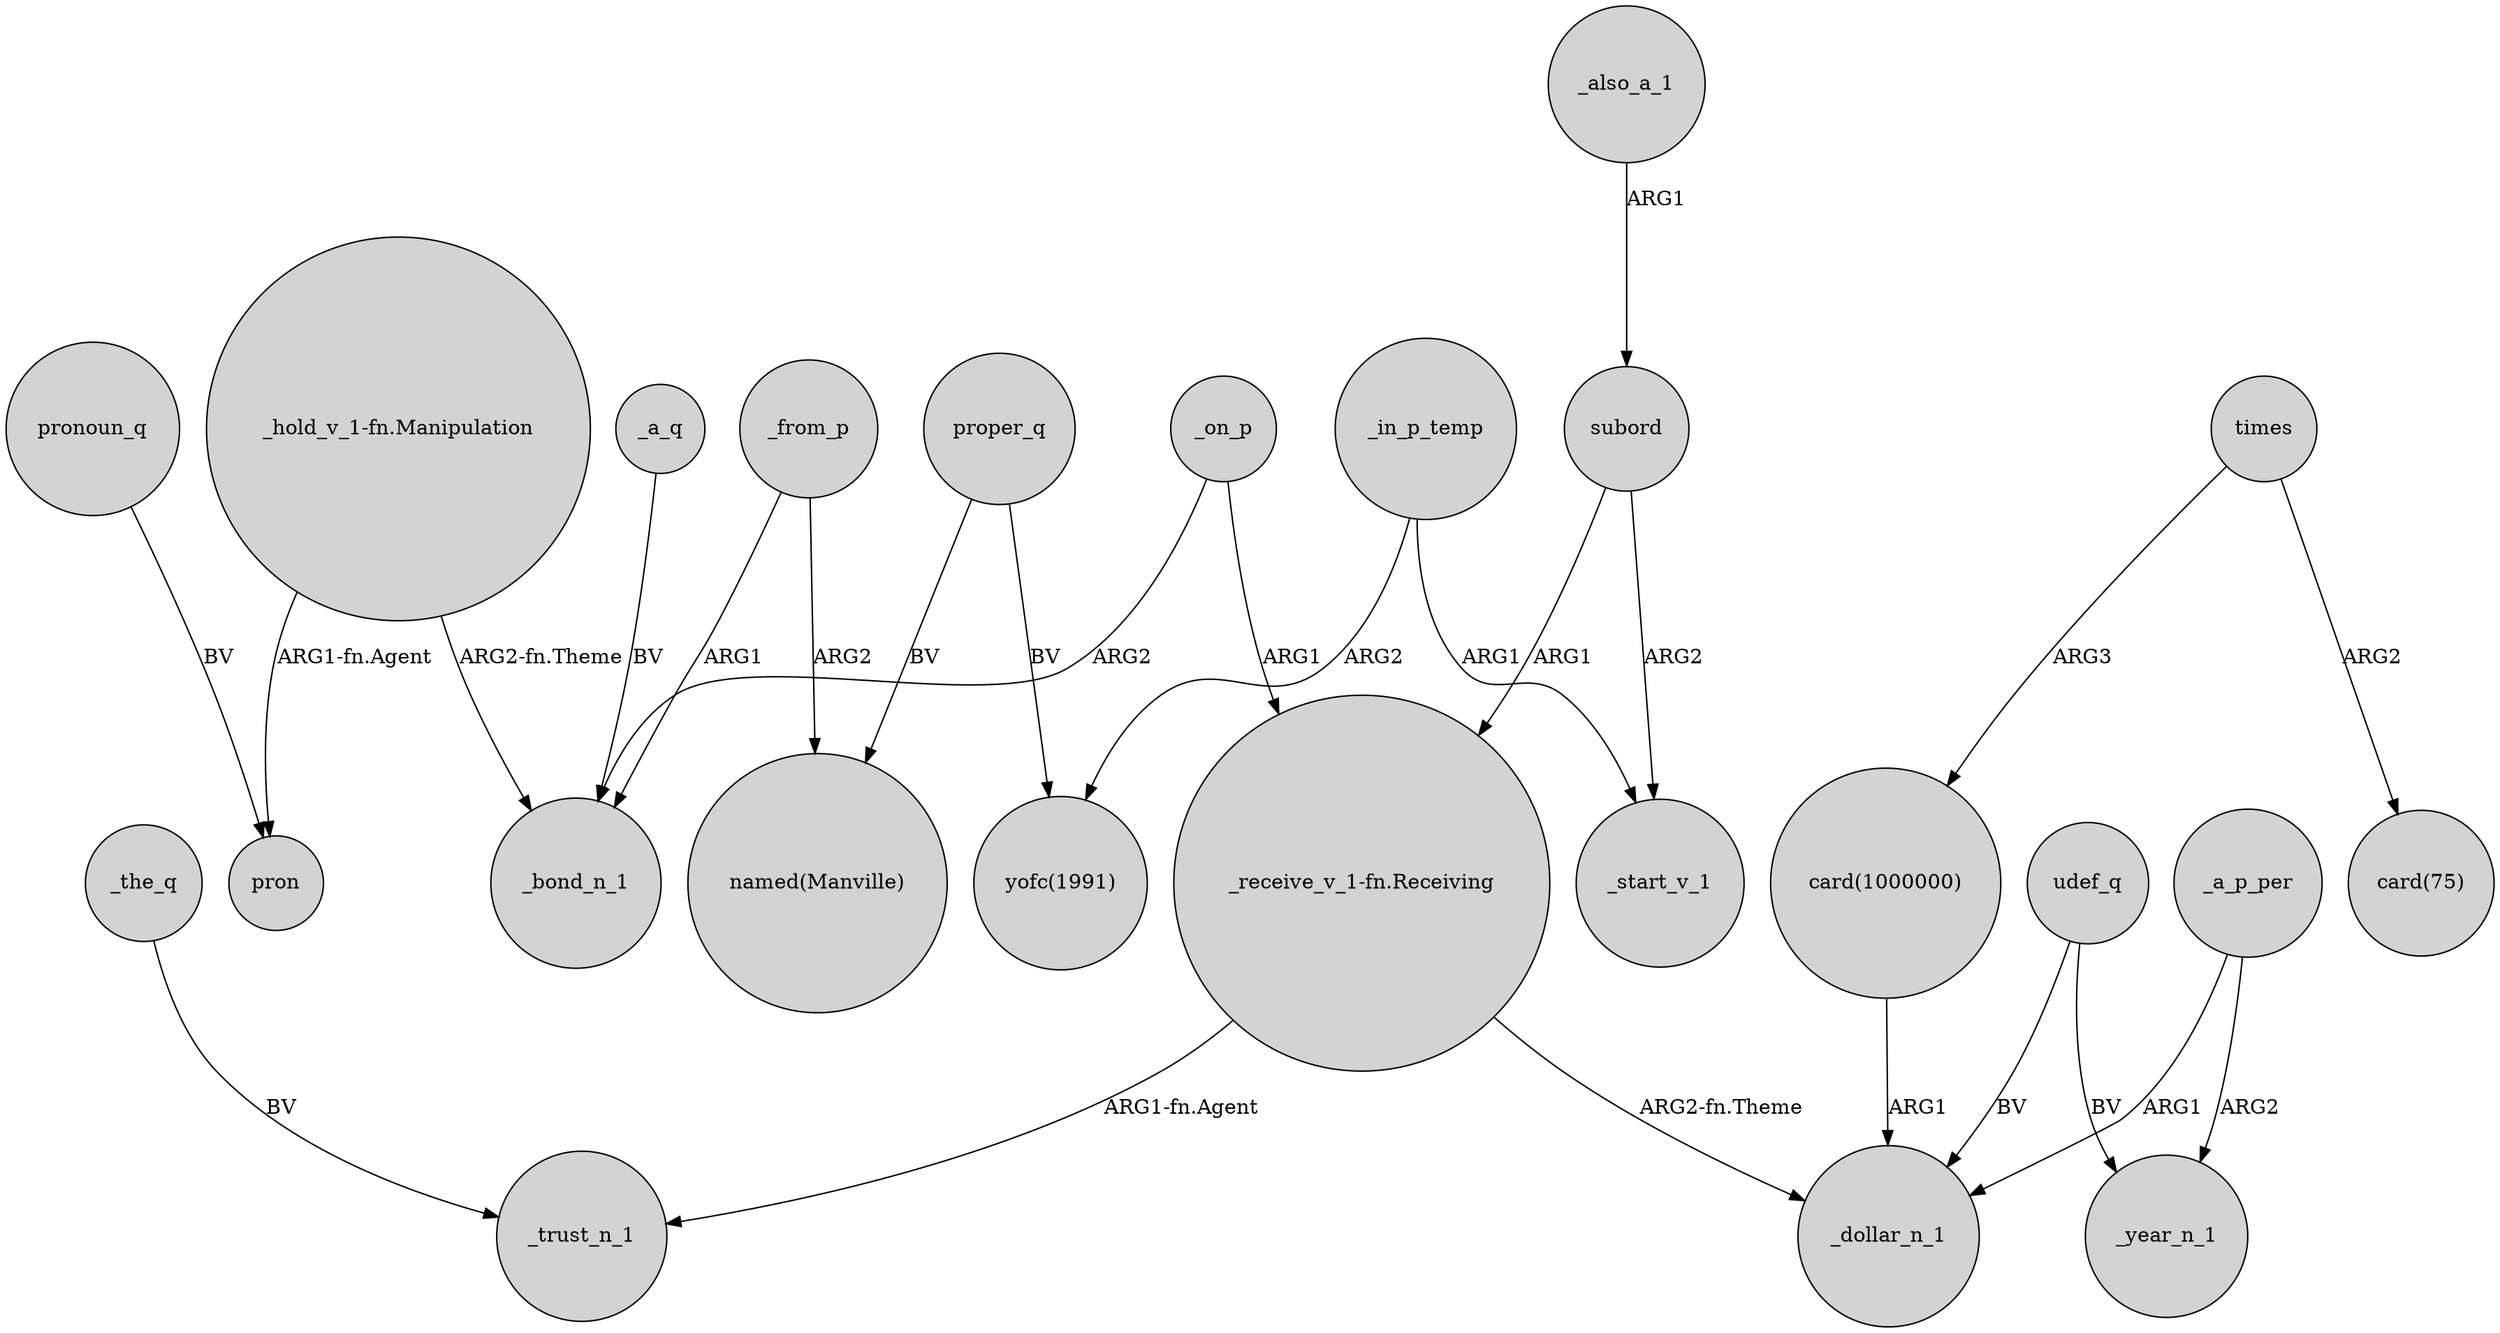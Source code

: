 digraph {
	node [shape=circle style=filled]
	"card(1000000)" -> _dollar_n_1 [label=ARG1]
	"_hold_v_1-fn.Manipulation" -> pron [label="ARG1-fn.Agent"]
	_from_p -> "named(Manville)" [label=ARG2]
	proper_q -> "named(Manville)" [label=BV]
	_from_p -> _bond_n_1 [label=ARG1]
	_on_p -> "_receive_v_1-fn.Receiving" [label=ARG1]
	_a_p_per -> _year_n_1 [label=ARG2]
	proper_q -> "yofc(1991)" [label=BV]
	"_receive_v_1-fn.Receiving" -> _dollar_n_1 [label="ARG2-fn.Theme"]
	_a_p_per -> _dollar_n_1 [label=ARG1]
	subord -> _start_v_1 [label=ARG2]
	pronoun_q -> pron [label=BV]
	_also_a_1 -> subord [label=ARG1]
	times -> "card(75)" [label=ARG2]
	times -> "card(1000000)" [label=ARG3]
	_in_p_temp -> _start_v_1 [label=ARG1]
	_on_p -> _bond_n_1 [label=ARG2]
	"_receive_v_1-fn.Receiving" -> _trust_n_1 [label="ARG1-fn.Agent"]
	_the_q -> _trust_n_1 [label=BV]
	"_hold_v_1-fn.Manipulation" -> _bond_n_1 [label="ARG2-fn.Theme"]
	udef_q -> _year_n_1 [label=BV]
	_in_p_temp -> "yofc(1991)" [label=ARG2]
	_a_q -> _bond_n_1 [label=BV]
	udef_q -> _dollar_n_1 [label=BV]
	subord -> "_receive_v_1-fn.Receiving" [label=ARG1]
}
